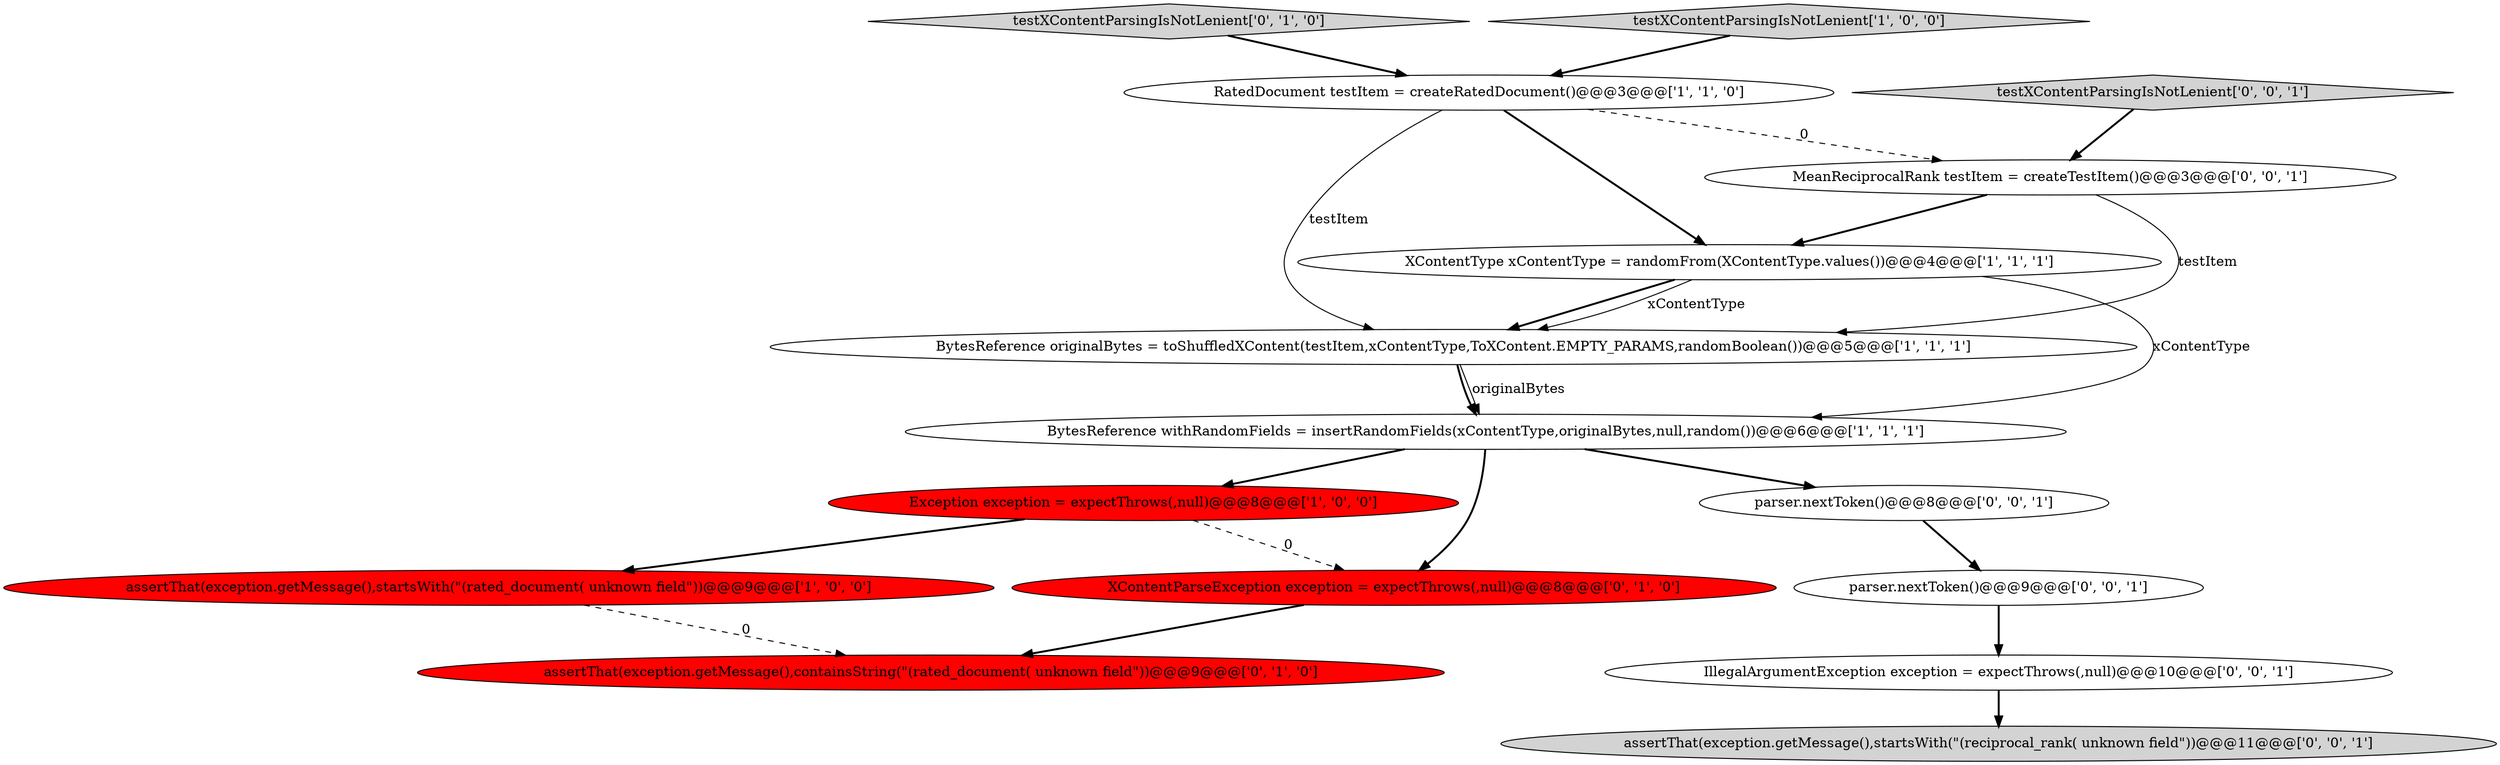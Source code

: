 digraph {
3 [style = filled, label = "BytesReference originalBytes = toShuffledXContent(testItem,xContentType,ToXContent.EMPTY_PARAMS,randomBoolean())@@@5@@@['1', '1', '1']", fillcolor = white, shape = ellipse image = "AAA0AAABBB1BBB"];
0 [style = filled, label = "assertThat(exception.getMessage(),startsWith(\"(rated_document( unknown field\"))@@@9@@@['1', '0', '0']", fillcolor = red, shape = ellipse image = "AAA1AAABBB1BBB"];
12 [style = filled, label = "MeanReciprocalRank testItem = createTestItem()@@@3@@@['0', '0', '1']", fillcolor = white, shape = ellipse image = "AAA0AAABBB3BBB"];
7 [style = filled, label = "testXContentParsingIsNotLenient['0', '1', '0']", fillcolor = lightgray, shape = diamond image = "AAA0AAABBB2BBB"];
9 [style = filled, label = "XContentParseException exception = expectThrows(,null)@@@8@@@['0', '1', '0']", fillcolor = red, shape = ellipse image = "AAA1AAABBB2BBB"];
6 [style = filled, label = "XContentType xContentType = randomFrom(XContentType.values())@@@4@@@['1', '1', '1']", fillcolor = white, shape = ellipse image = "AAA0AAABBB1BBB"];
13 [style = filled, label = "parser.nextToken()@@@9@@@['0', '0', '1']", fillcolor = white, shape = ellipse image = "AAA0AAABBB3BBB"];
14 [style = filled, label = "IllegalArgumentException exception = expectThrows(,null)@@@10@@@['0', '0', '1']", fillcolor = white, shape = ellipse image = "AAA0AAABBB3BBB"];
2 [style = filled, label = "RatedDocument testItem = createRatedDocument()@@@3@@@['1', '1', '0']", fillcolor = white, shape = ellipse image = "AAA0AAABBB1BBB"];
8 [style = filled, label = "assertThat(exception.getMessage(),containsString(\"(rated_document( unknown field\"))@@@9@@@['0', '1', '0']", fillcolor = red, shape = ellipse image = "AAA1AAABBB2BBB"];
15 [style = filled, label = "parser.nextToken()@@@8@@@['0', '0', '1']", fillcolor = white, shape = ellipse image = "AAA0AAABBB3BBB"];
11 [style = filled, label = "assertThat(exception.getMessage(),startsWith(\"(reciprocal_rank( unknown field\"))@@@11@@@['0', '0', '1']", fillcolor = lightgray, shape = ellipse image = "AAA0AAABBB3BBB"];
10 [style = filled, label = "testXContentParsingIsNotLenient['0', '0', '1']", fillcolor = lightgray, shape = diamond image = "AAA0AAABBB3BBB"];
4 [style = filled, label = "Exception exception = expectThrows(,null)@@@8@@@['1', '0', '0']", fillcolor = red, shape = ellipse image = "AAA1AAABBB1BBB"];
5 [style = filled, label = "testXContentParsingIsNotLenient['1', '0', '0']", fillcolor = lightgray, shape = diamond image = "AAA0AAABBB1BBB"];
1 [style = filled, label = "BytesReference withRandomFields = insertRandomFields(xContentType,originalBytes,null,random())@@@6@@@['1', '1', '1']", fillcolor = white, shape = ellipse image = "AAA0AAABBB1BBB"];
6->3 [style = bold, label=""];
1->4 [style = bold, label=""];
2->3 [style = solid, label="testItem"];
15->13 [style = bold, label=""];
6->3 [style = solid, label="xContentType"];
3->1 [style = bold, label=""];
3->1 [style = solid, label="originalBytes"];
2->6 [style = bold, label=""];
1->15 [style = bold, label=""];
9->8 [style = bold, label=""];
12->6 [style = bold, label=""];
1->9 [style = bold, label=""];
4->0 [style = bold, label=""];
4->9 [style = dashed, label="0"];
2->12 [style = dashed, label="0"];
5->2 [style = bold, label=""];
10->12 [style = bold, label=""];
7->2 [style = bold, label=""];
0->8 [style = dashed, label="0"];
6->1 [style = solid, label="xContentType"];
14->11 [style = bold, label=""];
13->14 [style = bold, label=""];
12->3 [style = solid, label="testItem"];
}

